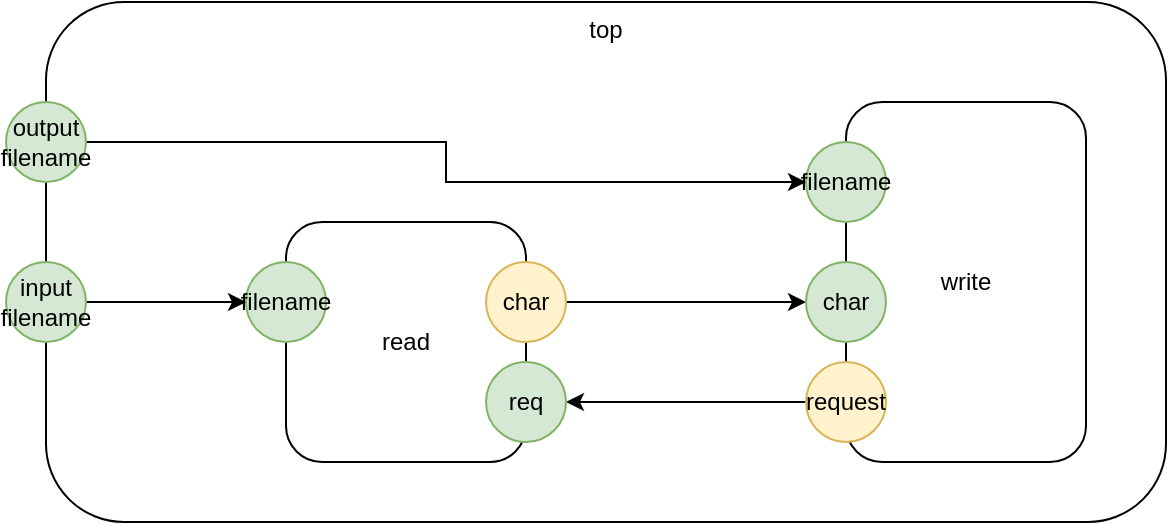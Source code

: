<mxfile version="14.6.13" type="device"><diagram id="GYXQXG8ClVsWOdPNRcLk" name="Page-1"><mxGraphModel dx="709" dy="536" grid="1" gridSize="10" guides="1" tooltips="1" connect="1" arrows="1" fold="1" page="1" pageScale="1" pageWidth="1100" pageHeight="850" math="0" shadow="0"><root><mxCell id="0"/><mxCell id="1" parent="0"/><mxCell id="LWPhjr7DYTPskbLwUoHT-13" value="top" style="rounded=1;whiteSpace=wrap;html=1;horizontal=1;verticalAlign=top;" parent="1" vertex="1"><mxGeometry x="80" y="50" width="560" height="260" as="geometry"/></mxCell><mxCell id="LWPhjr7DYTPskbLwUoHT-4" value="write" style="rounded=1;whiteSpace=wrap;html=1;" parent="1" vertex="1"><mxGeometry x="480" y="100" width="120" height="180" as="geometry"/></mxCell><mxCell id="LWPhjr7DYTPskbLwUoHT-1" value="read" style="rounded=1;whiteSpace=wrap;html=1;" parent="1" vertex="1"><mxGeometry x="200" y="160" width="120" height="120" as="geometry"/></mxCell><mxCell id="LWPhjr7DYTPskbLwUoHT-2" value="filename" style="ellipse;whiteSpace=wrap;html=1;aspect=fixed;fillColor=#d5e8d4;strokeColor=#82b366;" parent="1" vertex="1"><mxGeometry x="460" y="120" width="40" height="40" as="geometry"/></mxCell><mxCell id="LWPhjr7DYTPskbLwUoHT-7" style="edgeStyle=orthogonalEdgeStyle;rounded=0;orthogonalLoop=1;jettySize=auto;html=1;exitX=1;exitY=0.5;exitDx=0;exitDy=0;" parent="1" source="LWPhjr7DYTPskbLwUoHT-3" target="LWPhjr7DYTPskbLwUoHT-5" edge="1"><mxGeometry relative="1" as="geometry"/></mxCell><mxCell id="LWPhjr7DYTPskbLwUoHT-3" value="char" style="ellipse;whiteSpace=wrap;html=1;aspect=fixed;fillColor=#fff2cc;strokeColor=#d6b656;" parent="1" vertex="1"><mxGeometry x="300" y="180" width="40" height="40" as="geometry"/></mxCell><mxCell id="LWPhjr7DYTPskbLwUoHT-5" value="char" style="ellipse;whiteSpace=wrap;html=1;aspect=fixed;fillColor=#d5e8d4;strokeColor=#82b366;" parent="1" vertex="1"><mxGeometry x="460" y="180" width="40" height="40" as="geometry"/></mxCell><mxCell id="LWPhjr7DYTPskbLwUoHT-8" value="filename" style="ellipse;whiteSpace=wrap;html=1;aspect=fixed;fillColor=#d5e8d4;strokeColor=#82b366;" parent="1" vertex="1"><mxGeometry x="180" y="180" width="40" height="40" as="geometry"/></mxCell><mxCell id="LWPhjr7DYTPskbLwUoHT-12" style="edgeStyle=orthogonalEdgeStyle;rounded=0;orthogonalLoop=1;jettySize=auto;html=1;exitX=1;exitY=0.5;exitDx=0;exitDy=0;entryX=0;entryY=0.5;entryDx=0;entryDy=0;" parent="1" source="LWPhjr7DYTPskbLwUoHT-9" target="LWPhjr7DYTPskbLwUoHT-8" edge="1"><mxGeometry relative="1" as="geometry"/></mxCell><mxCell id="LWPhjr7DYTPskbLwUoHT-9" value="input filename" style="ellipse;whiteSpace=wrap;html=1;aspect=fixed;fillColor=#d5e8d4;strokeColor=#82b366;" parent="1" vertex="1"><mxGeometry x="60" y="180" width="40" height="40" as="geometry"/></mxCell><mxCell id="LWPhjr7DYTPskbLwUoHT-11" style="edgeStyle=orthogonalEdgeStyle;rounded=0;orthogonalLoop=1;jettySize=auto;html=1;exitX=1;exitY=0.5;exitDx=0;exitDy=0;entryX=0;entryY=0.5;entryDx=0;entryDy=0;" parent="1" source="LWPhjr7DYTPskbLwUoHT-10" target="LWPhjr7DYTPskbLwUoHT-2" edge="1"><mxGeometry relative="1" as="geometry"/></mxCell><mxCell id="LWPhjr7DYTPskbLwUoHT-10" value="output filename" style="ellipse;whiteSpace=wrap;html=1;aspect=fixed;fillColor=#d5e8d4;strokeColor=#82b366;" parent="1" vertex="1"><mxGeometry x="60" y="100" width="40" height="40" as="geometry"/></mxCell><mxCell id="LWPhjr7DYTPskbLwUoHT-17" style="edgeStyle=orthogonalEdgeStyle;rounded=0;orthogonalLoop=1;jettySize=auto;html=1;exitX=0;exitY=0.5;exitDx=0;exitDy=0;entryX=1;entryY=0.5;entryDx=0;entryDy=0;" parent="1" source="LWPhjr7DYTPskbLwUoHT-15" target="LWPhjr7DYTPskbLwUoHT-16" edge="1"><mxGeometry relative="1" as="geometry"/></mxCell><mxCell id="LWPhjr7DYTPskbLwUoHT-15" value="request" style="ellipse;whiteSpace=wrap;html=1;aspect=fixed;fillColor=#fff2cc;strokeColor=#d6b656;" parent="1" vertex="1"><mxGeometry x="460" y="230" width="40" height="40" as="geometry"/></mxCell><mxCell id="LWPhjr7DYTPskbLwUoHT-16" value="req" style="ellipse;whiteSpace=wrap;html=1;aspect=fixed;fillColor=#d5e8d4;strokeColor=#82b366;" parent="1" vertex="1"><mxGeometry x="300" y="230" width="40" height="40" as="geometry"/></mxCell></root></mxGraphModel></diagram></mxfile>